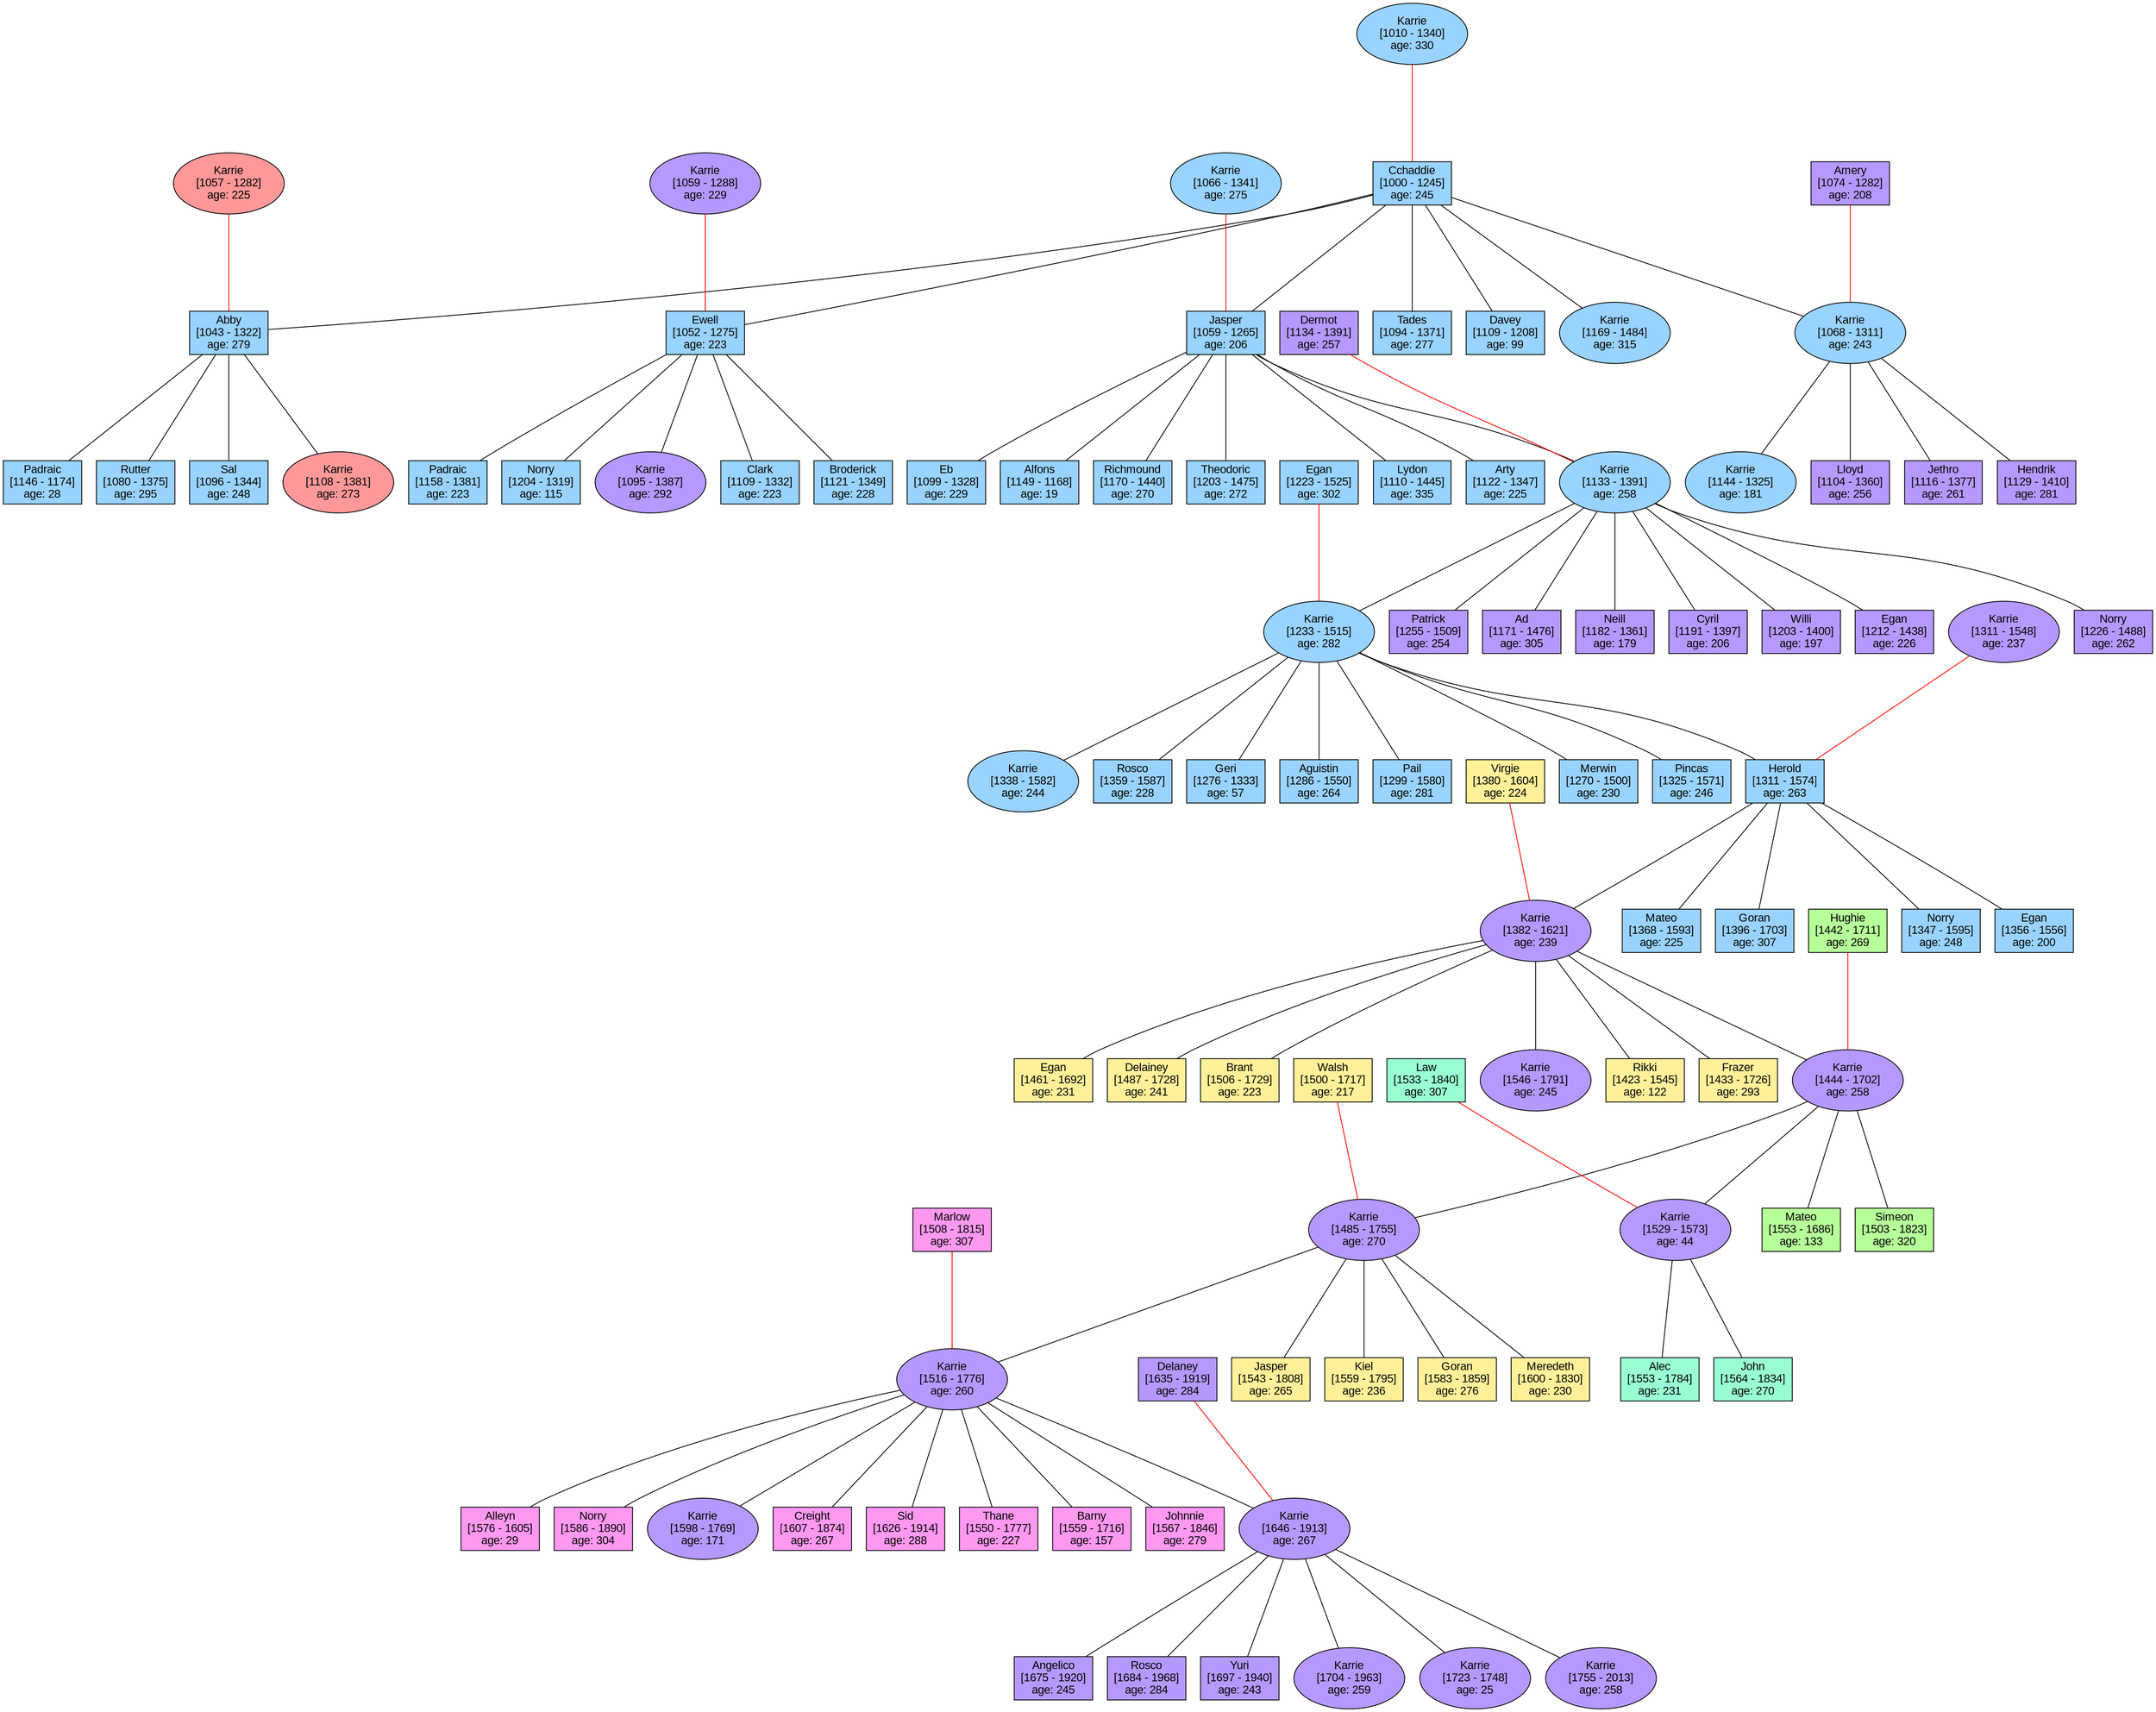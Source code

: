 graph {
	rankdir=TB
	0 [label="Cchaddie
[1000 - 1245]
age: 245" fillcolor="#99d3ff" fontname=Arial shape=rectangle style=filled]
	1 [label="Karrie
[1010 - 1340]
age: 330" fillcolor="#99d3ff" fontname=Arial shape=oval style=filled]
	2 [label="Abby
[1043 - 1322]
age: 279" fillcolor="#99d3ff" fontname=Arial shape=rectangle style=filled]
	3 [label="Ewell
[1052 - 1275]
age: 223" fillcolor="#99d3ff" fontname=Arial shape=rectangle style=filled]
	4 [label="Jasper
[1059 - 1265]
age: 206" fillcolor="#99d3ff" fontname=Arial shape=rectangle style=filled]
	5 [label="Karrie
[1068 - 1311]
age: 243" fillcolor="#99d3ff" fontname=Arial shape=oval style=filled]
	6 [label="Tades
[1094 - 1371]
age: 277" fillcolor="#99d3ff" fontname=Arial shape=rectangle style=filled]
	7 [label="Davey
[1109 - 1208]
age: 99" fillcolor="#99d3ff" fontname=Arial shape=rectangle style=filled]
	8 [label="Karrie
[1169 - 1484]
age: 315" fillcolor="#99d3ff" fontname=Arial shape=oval style=filled]
	9 [label="Karrie
[1057 - 1282]
age: 225" fillcolor="#ff9999" fontname=Arial shape=oval style=filled]
	10 [label="Rutter
[1080 - 1375]
age: 295" fillcolor="#99d3ff" fontname=Arial shape=rectangle style=filled]
	11 [label="Sal
[1096 - 1344]
age: 248" fillcolor="#99d3ff" fontname=Arial shape=rectangle style=filled]
	12 [label="Karrie
[1108 - 1381]
age: 273" fillcolor="#ff9999" fontname=Arial shape=oval style=filled]
	13 [label="Padraic
[1146 - 1174]
age: 28" fillcolor="#99d3ff" fontname=Arial shape=rectangle style=filled]
	14 [label="Amery
[1074 - 1282]
age: 208" fillcolor="#b699ff" fontname=Arial shape=rectangle style=filled]
	15 [label="Lloyd
[1104 - 1360]
age: 256" fillcolor="#b699ff" fontname=Arial shape=rectangle style=filled]
	16 [label="Jethro
[1116 - 1377]
age: 261" fillcolor="#b699ff" fontname=Arial shape=rectangle style=filled]
	17 [label="Hendrik
[1129 - 1410]
age: 281" fillcolor="#b699ff" fontname=Arial shape=rectangle style=filled]
	18 [label="Karrie
[1144 - 1325]
age: 181" fillcolor="#99d3ff" fontname=Arial shape=oval style=filled]
	19 [label="Karrie
[1059 - 1288]
age: 229" fillcolor="#b699ff" fontname=Arial shape=oval style=filled]
	20 [label="Karrie
[1095 - 1387]
age: 292" fillcolor="#b699ff" fontname=Arial shape=oval style=filled]
	21 [label="Clark
[1109 - 1332]
age: 223" fillcolor="#99d3ff" fontname=Arial shape=rectangle style=filled]
	22 [label="Broderick
[1121 - 1349]
age: 228" fillcolor="#99d3ff" fontname=Arial shape=rectangle style=filled]
	23 [label="Padraic
[1158 - 1381]
age: 223" fillcolor="#99d3ff" fontname=Arial shape=rectangle style=filled]
	24 [label="Norry
[1204 - 1319]
age: 115" fillcolor="#99d3ff" fontname=Arial shape=rectangle style=filled]
	25 [label="Karrie
[1066 - 1341]
age: 275" fillcolor="#99d3ff" fontname=Arial shape=oval style=filled]
	26 [label="Eb
[1099 - 1328]
age: 229" fillcolor="#99d3ff" fontname=Arial shape=rectangle style=filled]
	27 [label="Lydon
[1110 - 1445]
age: 335" fillcolor="#99d3ff" fontname=Arial shape=rectangle style=filled]
	28 [label="Arty
[1122 - 1347]
age: 225" fillcolor="#99d3ff" fontname=Arial shape=rectangle style=filled]
	29 [label="Karrie
[1133 - 1391]
age: 258" fillcolor="#99d3ff" fontname=Arial shape=oval style=filled]
	30 [label="Alfons
[1149 - 1168]
age: 19" fillcolor="#99d3ff" fontname=Arial shape=rectangle style=filled]
	31 [label="Richmound
[1170 - 1440]
age: 270" fillcolor="#99d3ff" fontname=Arial shape=rectangle style=filled]
	32 [label="Theodoric
[1203 - 1475]
age: 272" fillcolor="#99d3ff" fontname=Arial shape=rectangle style=filled]
	33 [label="Dermot
[1134 - 1391]
age: 257" fillcolor="#b699ff" fontname=Arial shape=rectangle style=filled]
	34 [label="Ad
[1171 - 1476]
age: 305" fillcolor="#b699ff" fontname=Arial shape=rectangle style=filled]
	35 [label="Neill
[1182 - 1361]
age: 179" fillcolor="#b699ff" fontname=Arial shape=rectangle style=filled]
	36 [label="Cyril
[1191 - 1397]
age: 206" fillcolor="#b699ff" fontname=Arial shape=rectangle style=filled]
	37 [label="Willi
[1203 - 1400]
age: 197" fillcolor="#b699ff" fontname=Arial shape=rectangle style=filled]
	38 [label="Egan
[1212 - 1438]
age: 226" fillcolor="#b699ff" fontname=Arial shape=rectangle style=filled]
	39 [label="Norry
[1226 - 1488]
age: 262" fillcolor="#b699ff" fontname=Arial shape=rectangle style=filled]
	40 [label="Karrie
[1233 - 1515]
age: 282" fillcolor="#99d3ff" fontname=Arial shape=oval style=filled]
	41 [label="Patrick
[1255 - 1509]
age: 254" fillcolor="#b699ff" fontname=Arial shape=rectangle style=filled]
	42 [label="Egan
[1223 - 1525]
age: 302" fillcolor="#99d3ff" fontname=Arial shape=rectangle style=filled]
	43 [label="Merwin
[1270 - 1500]
age: 230" fillcolor="#99d3ff" fontname=Arial shape=rectangle style=filled]
	44 [label="Geri
[1276 - 1333]
age: 57" fillcolor="#99d3ff" fontname=Arial shape=rectangle style=filled]
	45 [label="Aguistin
[1286 - 1550]
age: 264" fillcolor="#99d3ff" fontname=Arial shape=rectangle style=filled]
	46 [label="Pail
[1299 - 1580]
age: 281" fillcolor="#99d3ff" fontname=Arial shape=rectangle style=filled]
	47 [label="Herold
[1311 - 1574]
age: 263" fillcolor="#99d3ff" fontname=Arial shape=rectangle style=filled]
	48 [label="Pincas
[1325 - 1571]
age: 246" fillcolor="#99d3ff" fontname=Arial shape=rectangle style=filled]
	49 [label="Karrie
[1338 - 1582]
age: 244" fillcolor="#99d3ff" fontname=Arial shape=oval style=filled]
	50 [label="Rosco
[1359 - 1587]
age: 228" fillcolor="#99d3ff" fontname=Arial shape=rectangle style=filled]
	51 [label="Karrie
[1311 - 1548]
age: 237" fillcolor="#b699ff" fontname=Arial shape=oval style=filled]
	52 [label="Norry
[1347 - 1595]
age: 248" fillcolor="#99d3ff" fontname=Arial shape=rectangle style=filled]
	53 [label="Egan
[1356 - 1556]
age: 200" fillcolor="#99d3ff" fontname=Arial shape=rectangle style=filled]
	54 [label="Mateo
[1368 - 1593]
age: 225" fillcolor="#99d3ff" fontname=Arial shape=rectangle style=filled]
	55 [label="Karrie
[1382 - 1621]
age: 239" fillcolor="#b699ff" fontname=Arial shape=oval style=filled]
	56 [label="Goran
[1396 - 1703]
age: 307" fillcolor="#99d3ff" fontname=Arial shape=rectangle style=filled]
	57 [label="Virgie
[1380 - 1604]
age: 224" fillcolor="#fff099" fontname=Arial shape=rectangle style=filled]
	58 [label="Rikki
[1423 - 1545]
age: 122" fillcolor="#fff099" fontname=Arial shape=rectangle style=filled]
	59 [label="Frazer
[1433 - 1726]
age: 293" fillcolor="#fff099" fontname=Arial shape=rectangle style=filled]
	60 [label="Karrie
[1444 - 1702]
age: 258" fillcolor="#b699ff" fontname=Arial shape=oval style=filled]
	61 [label="Egan
[1461 - 1692]
age: 231" fillcolor="#fff099" fontname=Arial shape=rectangle style=filled]
	62 [label="Delainey
[1487 - 1728]
age: 241" fillcolor="#fff099" fontname=Arial shape=rectangle style=filled]
	63 [label="Brant
[1506 - 1729]
age: 223" fillcolor="#fff099" fontname=Arial shape=rectangle style=filled]
	64 [label="Karrie
[1546 - 1791]
age: 245" fillcolor="#b699ff" fontname=Arial shape=oval style=filled]
	65 [label="Hughie
[1442 - 1711]
age: 269" fillcolor="#b6ff99" fontname=Arial shape=rectangle style=filled]
	66 [label="Karrie
[1485 - 1755]
age: 270" fillcolor="#b699ff" fontname=Arial shape=oval style=filled]
	67 [label="Simeon
[1503 - 1823]
age: 320" fillcolor="#b6ff99" fontname=Arial shape=rectangle style=filled]
	68 [label="Karrie
[1529 - 1573]
age: 44" fillcolor="#b699ff" fontname=Arial shape=oval style=filled]
	69 [label="Mateo
[1553 - 1686]
age: 133" fillcolor="#b6ff99" fontname=Arial shape=rectangle style=filled]
	70 [label="Law
[1533 - 1840]
age: 307" fillcolor="#99ffd3" fontname=Arial shape=rectangle style=filled]
	71 [label="Alec
[1553 - 1784]
age: 231" fillcolor="#99ffd3" fontname=Arial shape=rectangle style=filled]
	72 [label="John
[1564 - 1834]
age: 270" fillcolor="#99ffd3" fontname=Arial shape=rectangle style=filled]
	73 [label="Walsh
[1500 - 1717]
age: 217" fillcolor="#fff099" fontname=Arial shape=rectangle style=filled]
	74 [label="Karrie
[1516 - 1776]
age: 260" fillcolor="#b699ff" fontname=Arial shape=oval style=filled]
	75 [label="Jasper
[1543 - 1808]
age: 265" fillcolor="#fff099" fontname=Arial shape=rectangle style=filled]
	76 [label="Kiel
[1559 - 1795]
age: 236" fillcolor="#fff099" fontname=Arial shape=rectangle style=filled]
	77 [label="Goran
[1583 - 1859]
age: 276" fillcolor="#fff099" fontname=Arial shape=rectangle style=filled]
	78 [label="Meredeth
[1600 - 1830]
age: 230" fillcolor="#fff099" fontname=Arial shape=rectangle style=filled]
	79 [label="Marlow
[1508 - 1815]
age: 307" fillcolor="#ff99f0" fontname=Arial shape=rectangle style=filled]
	80 [label="Thane
[1550 - 1777]
age: 227" fillcolor="#ff99f0" fontname=Arial shape=rectangle style=filled]
	81 [label="Barny
[1559 - 1716]
age: 157" fillcolor="#ff99f0" fontname=Arial shape=rectangle style=filled]
	82 [label="Johnnie
[1567 - 1846]
age: 279" fillcolor="#ff99f0" fontname=Arial shape=rectangle style=filled]
	83 [label="Alleyn
[1576 - 1605]
age: 29" fillcolor="#ff99f0" fontname=Arial shape=rectangle style=filled]
	84 [label="Norry
[1586 - 1890]
age: 304" fillcolor="#ff99f0" fontname=Arial shape=rectangle style=filled]
	85 [label="Karrie
[1598 - 1769]
age: 171" fillcolor="#b699ff" fontname=Arial shape=oval style=filled]
	86 [label="Creight
[1607 - 1874]
age: 267" fillcolor="#ff99f0" fontname=Arial shape=rectangle style=filled]
	87 [label="Sid
[1626 - 1914]
age: 288" fillcolor="#ff99f0" fontname=Arial shape=rectangle style=filled]
	88 [label="Karrie
[1646 - 1913]
age: 267" fillcolor="#b699ff" fontname=Arial shape=oval style=filled]
	89 [label="Delaney
[1635 - 1919]
age: 284" fillcolor="#b699ff" fontname=Arial shape=rectangle style=filled]
	90 [label="Angelico
[1675 - 1920]
age: 245" fillcolor="#b699ff" fontname=Arial shape=rectangle style=filled]
	91 [label="Rosco
[1684 - 1968]
age: 284" fillcolor="#b699ff" fontname=Arial shape=rectangle style=filled]
	92 [label="Yuri
[1697 - 1940]
age: 243" fillcolor="#b699ff" fontname=Arial shape=rectangle style=filled]
	93 [label="Karrie
[1704 - 1963]
age: 259" fillcolor="#b699ff" fontname=Arial shape=oval style=filled]
	94 [label="Karrie
[1723 - 1748]
age: 25" fillcolor="#b699ff" fontname=Arial shape=oval style=filled]
	95 [label="Karrie
[1755 - 2013]
age: 258" fillcolor="#b699ff" fontname=Arial shape=oval style=filled]
	1 -- 0 [color=red]
	9 -- 2 [color=red]
	14 -- 5 [color=red]
	19 -- 3 [color=red]
	25 -- 4 [color=red]
	33 -- 29 [color=red]
	42 -- 40 [color=red]
	51 -- 47 [color=red]
	57 -- 55 [color=red]
	65 -- 60 [color=red]
	70 -- 68 [color=red]
	73 -- 66 [color=red]
	79 -- 74 [color=red]
	89 -- 88 [color=red]
	0 -- 2 [color=black dir=none]
	0 -- 3 [color=black dir=none]
	0 -- 4 [color=black dir=none]
	0 -- 5 [color=black dir=none]
	0 -- 6 [color=black dir=none]
	0 -- 7 [color=black dir=none]
	0 -- 8 [color=black dir=none]
	2 -- 10 [color=black dir=none]
	2 -- 11 [color=black dir=none]
	2 -- 12 [color=black dir=none]
	2 -- 13 [color=black dir=none]
	5 -- 15 [color=black dir=none]
	5 -- 16 [color=black dir=none]
	5 -- 17 [color=black dir=none]
	5 -- 18 [color=black dir=none]
	3 -- 20 [color=black dir=none]
	3 -- 21 [color=black dir=none]
	3 -- 22 [color=black dir=none]
	3 -- 23 [color=black dir=none]
	3 -- 24 [color=black dir=none]
	4 -- 26 [color=black dir=none]
	4 -- 27 [color=black dir=none]
	4 -- 28 [color=black dir=none]
	4 -- 29 [color=black dir=none]
	4 -- 30 [color=black dir=none]
	4 -- 31 [color=black dir=none]
	4 -- 32 [color=black dir=none]
	29 -- 34 [color=black dir=none]
	29 -- 35 [color=black dir=none]
	29 -- 36 [color=black dir=none]
	29 -- 37 [color=black dir=none]
	29 -- 38 [color=black dir=none]
	29 -- 39 [color=black dir=none]
	29 -- 40 [color=black dir=none]
	29 -- 41 [color=black dir=none]
	40 -- 43 [color=black dir=none]
	40 -- 44 [color=black dir=none]
	40 -- 45 [color=black dir=none]
	40 -- 46 [color=black dir=none]
	40 -- 47 [color=black dir=none]
	40 -- 48 [color=black dir=none]
	40 -- 49 [color=black dir=none]
	40 -- 50 [color=black dir=none]
	47 -- 52 [color=black dir=none]
	47 -- 53 [color=black dir=none]
	47 -- 54 [color=black dir=none]
	47 -- 55 [color=black dir=none]
	47 -- 56 [color=black dir=none]
	55 -- 58 [color=black dir=none]
	55 -- 59 [color=black dir=none]
	55 -- 60 [color=black dir=none]
	55 -- 61 [color=black dir=none]
	55 -- 62 [color=black dir=none]
	55 -- 63 [color=black dir=none]
	55 -- 64 [color=black dir=none]
	60 -- 66 [color=black dir=none]
	60 -- 67 [color=black dir=none]
	60 -- 68 [color=black dir=none]
	60 -- 69 [color=black dir=none]
	68 -- 71 [color=black dir=none]
	68 -- 72 [color=black dir=none]
	66 -- 74 [color=black dir=none]
	66 -- 75 [color=black dir=none]
	66 -- 76 [color=black dir=none]
	66 -- 77 [color=black dir=none]
	66 -- 78 [color=black dir=none]
	74 -- 80 [color=black dir=none]
	74 -- 81 [color=black dir=none]
	74 -- 82 [color=black dir=none]
	74 -- 83 [color=black dir=none]
	74 -- 84 [color=black dir=none]
	74 -- 85 [color=black dir=none]
	74 -- 86 [color=black dir=none]
	74 -- 87 [color=black dir=none]
	74 -- 88 [color=black dir=none]
	88 -- 90 [color=black dir=none]
	88 -- 91 [color=black dir=none]
	88 -- 92 [color=black dir=none]
	88 -- 93 [color=black dir=none]
	88 -- 94 [color=black dir=none]
	88 -- 95 [color=black dir=none]
	ranksep=1.5
}

